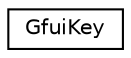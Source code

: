 digraph "Graphical Class Hierarchy"
{
  edge [fontname="Helvetica",fontsize="10",labelfontname="Helvetica",labelfontsize="10"];
  node [fontname="Helvetica",fontsize="10",shape=record];
  rankdir="LR";
  Node1 [label="GfuiKey",height=0.2,width=0.4,color="black", fillcolor="white", style="filled",URL="$struct_gfui_key.html"];
}
